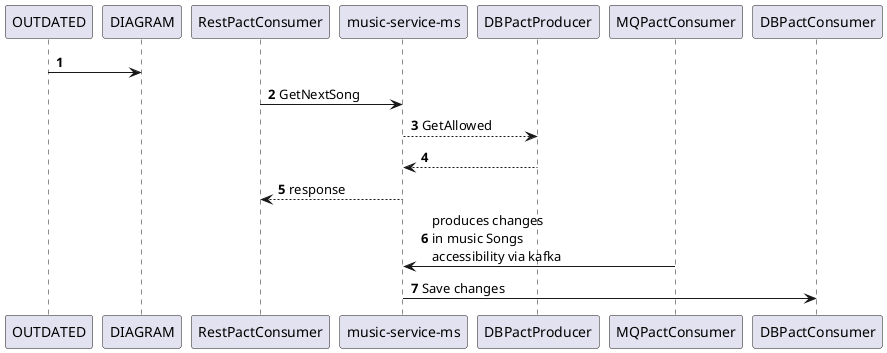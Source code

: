 @startuml
'https://plantuml.com/sequence-diagram

autonumber

OUTDATED -> DIAGRAM

RestPactConsumer -> "music-service-ms": GetNextSong
"music-service-ms" --> DBPactProducer : GetAllowed
"music-service-ms" <-- DBPactProducer
RestPactConsumer <-- "music-service-ms"  : response

"music-service-ms" <- MQPactConsumer: produces changes \nin music Songs \naccessibility via kafka
"music-service-ms" -> DBPactConsumer : Save changes
@enduml

